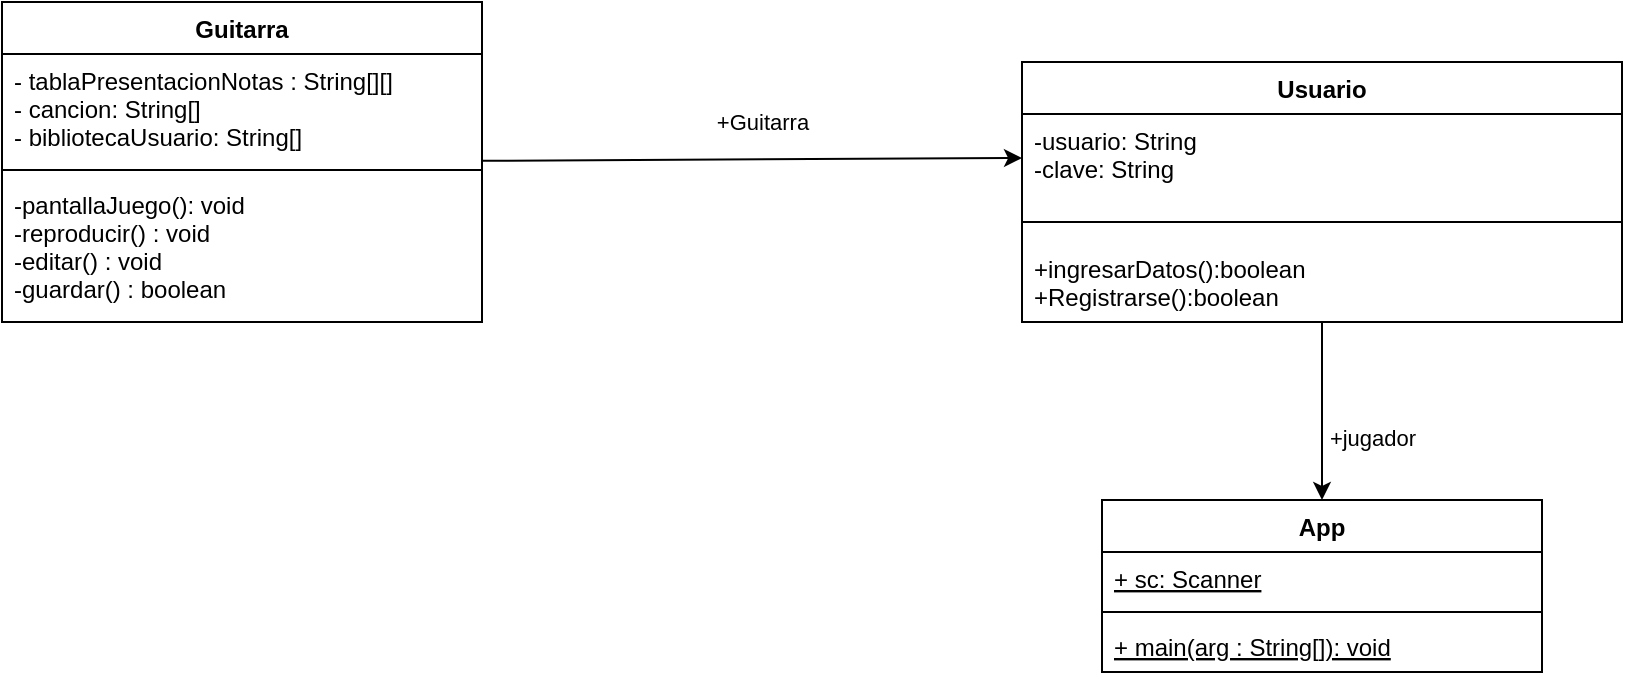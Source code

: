 <mxfile>
    <diagram id="nzJRSNeg6fx5WKvBo9f4" name="Page-1">
        <mxGraphModel dx="1666" dy="467" grid="1" gridSize="10" guides="1" tooltips="1" connect="1" arrows="1" fold="1" page="1" pageScale="1" pageWidth="850" pageHeight="1100" math="0" shadow="0">
            <root>
                <mxCell id="0"/>
                <mxCell id="1" parent="0"/>
                <mxCell id="2" value="App" style="swimlane;fontStyle=1;align=center;verticalAlign=top;childLayout=stackLayout;horizontal=1;startSize=26;horizontalStack=0;resizeParent=1;resizeParentMax=0;resizeLast=0;collapsible=1;marginBottom=0;" parent="1" vertex="1">
                    <mxGeometry x="480" y="410" width="220" height="86" as="geometry">
                        <mxRectangle x="480" y="60" width="60" height="30" as="alternateBounds"/>
                    </mxGeometry>
                </mxCell>
                <mxCell id="3" value="+ sc: Scanner" style="text;strokeColor=none;fillColor=none;align=left;verticalAlign=top;spacingLeft=4;spacingRight=4;overflow=hidden;rotatable=0;points=[[0,0.5],[1,0.5]];portConstraint=eastwest;fontStyle=4" parent="2" vertex="1">
                    <mxGeometry y="26" width="220" height="26" as="geometry"/>
                </mxCell>
                <mxCell id="5" value="" style="line;strokeWidth=1;fillColor=none;align=left;verticalAlign=middle;spacingTop=-1;spacingLeft=3;spacingRight=3;rotatable=0;labelPosition=right;points=[];portConstraint=eastwest;strokeColor=inherit;" parent="2" vertex="1">
                    <mxGeometry y="52" width="220" height="8" as="geometry"/>
                </mxCell>
                <mxCell id="6" value="+ main(arg : String[]): void" style="text;strokeColor=none;fillColor=none;align=left;verticalAlign=top;spacingLeft=4;spacingRight=4;overflow=hidden;rotatable=0;points=[[0,0.5],[1,0.5]];portConstraint=eastwest;fontStyle=4" parent="2" vertex="1">
                    <mxGeometry y="60" width="220" height="26" as="geometry"/>
                </mxCell>
                <mxCell id="49" style="edgeStyle=none;html=1;entryX=0.5;entryY=0;entryDx=0;entryDy=0;" parent="1" source="27" target="2" edge="1">
                    <mxGeometry relative="1" as="geometry">
                        <mxPoint x="590" y="190" as="targetPoint"/>
                    </mxGeometry>
                </mxCell>
                <mxCell id="50" value="+jugador" style="edgeLabel;html=1;align=center;verticalAlign=middle;resizable=0;points=[];" parent="49" vertex="1" connectable="0">
                    <mxGeometry x="0.289" relative="1" as="geometry">
                        <mxPoint x="25" as="offset"/>
                    </mxGeometry>
                </mxCell>
                <mxCell id="27" value="Usuario" style="swimlane;fontStyle=1;align=center;verticalAlign=top;childLayout=stackLayout;horizontal=1;startSize=26;horizontalStack=0;resizeParent=1;resizeParentMax=0;resizeLast=0;collapsible=1;marginBottom=0;" parent="1" vertex="1">
                    <mxGeometry x="440" y="191" width="300" height="130" as="geometry"/>
                </mxCell>
                <mxCell id="28" value="-usuario: String&#10;-clave: String&#10;" style="text;strokeColor=none;fillColor=none;align=left;verticalAlign=top;spacingLeft=4;spacingRight=4;overflow=hidden;rotatable=0;points=[[0,0.5],[1,0.5]];portConstraint=eastwest;" parent="27" vertex="1">
                    <mxGeometry y="26" width="300" height="44" as="geometry"/>
                </mxCell>
                <mxCell id="29" value="" style="line;strokeWidth=1;fillColor=none;align=left;verticalAlign=middle;spacingTop=-1;spacingLeft=3;spacingRight=3;rotatable=0;labelPosition=right;points=[];portConstraint=eastwest;strokeColor=inherit;" parent="27" vertex="1">
                    <mxGeometry y="70" width="300" height="20" as="geometry"/>
                </mxCell>
                <mxCell id="30" value="+ingresarDatos():boolean&#10;+Registrarse():boolean&#10;" style="text;strokeColor=none;fillColor=none;align=left;verticalAlign=top;spacingLeft=4;spacingRight=4;overflow=hidden;rotatable=0;points=[[0,0.5],[1,0.5]];portConstraint=eastwest;" parent="27" vertex="1">
                    <mxGeometry y="90" width="300" height="40" as="geometry"/>
                </mxCell>
                <mxCell id="91" value="+Guitarra" style="edgeStyle=none;html=1;entryX=0;entryY=0.5;entryDx=0;entryDy=0;" parent="1" source="86" target="28" edge="1">
                    <mxGeometry x="0.039" y="19" relative="1" as="geometry">
                        <mxPoint as="offset"/>
                        <mxPoint x="455" y="238.75" as="targetPoint"/>
                    </mxGeometry>
                </mxCell>
                <mxCell id="86" value="Guitarra" style="swimlane;fontStyle=1;align=center;verticalAlign=top;childLayout=stackLayout;horizontal=1;startSize=26;horizontalStack=0;resizeParent=1;resizeParentMax=0;resizeLast=0;collapsible=1;marginBottom=0;" parent="1" vertex="1">
                    <mxGeometry x="-70" y="161" width="240" height="160" as="geometry"/>
                </mxCell>
                <mxCell id="87" value="- tablaPresentacionNotas : String[][]&#10;- cancion: String[]&#10;- bibliotecaUsuario: String[]&#10;&#10;" style="text;strokeColor=none;fillColor=none;align=left;verticalAlign=top;spacingLeft=4;spacingRight=4;overflow=hidden;rotatable=0;points=[[0,0.5],[1,0.5]];portConstraint=eastwest;" parent="86" vertex="1">
                    <mxGeometry y="26" width="240" height="54" as="geometry"/>
                </mxCell>
                <mxCell id="88" value="" style="line;strokeWidth=1;fillColor=none;align=left;verticalAlign=middle;spacingTop=-1;spacingLeft=3;spacingRight=3;rotatable=0;labelPosition=right;points=[];portConstraint=eastwest;strokeColor=inherit;" parent="86" vertex="1">
                    <mxGeometry y="80" width="240" height="8" as="geometry"/>
                </mxCell>
                <mxCell id="89" value="-pantallaJuego(): void&#10;-reproducir() : void&#10;-editar() : void&#10;-guardar() : boolean&#10;" style="text;strokeColor=none;fillColor=none;align=left;verticalAlign=top;spacingLeft=4;spacingRight=4;overflow=hidden;rotatable=0;points=[[0,0.5],[1,0.5]];portConstraint=eastwest;" parent="86" vertex="1">
                    <mxGeometry y="88" width="240" height="72" as="geometry"/>
                </mxCell>
            </root>
        </mxGraphModel>
    </diagram>
</mxfile>